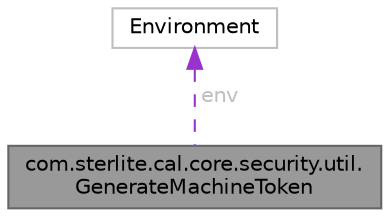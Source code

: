 digraph "com.sterlite.cal.core.security.util.GenerateMachineToken"
{
 // LATEX_PDF_SIZE
  bgcolor="transparent";
  edge [fontname=Helvetica,fontsize=10,labelfontname=Helvetica,labelfontsize=10];
  node [fontname=Helvetica,fontsize=10,shape=box,height=0.2,width=0.4];
  Node1 [id="Node000001",label="com.sterlite.cal.core.security.util.\lGenerateMachineToken",height=0.2,width=0.4,color="gray40", fillcolor="grey60", style="filled", fontcolor="black",tooltip=" "];
  Node2 -> Node1 [id="edge1_Node000001_Node000002",dir="back",color="darkorchid3",style="dashed",tooltip=" ",label=" env",fontcolor="grey" ];
  Node2 [id="Node000002",label="Environment",height=0.2,width=0.4,color="grey75", fillcolor="white", style="filled",tooltip=" "];
}
